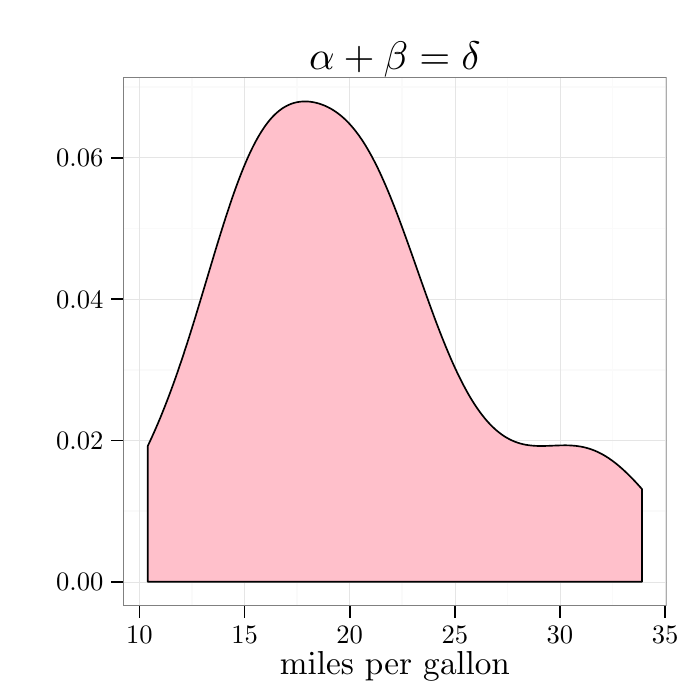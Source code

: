 % Created by tikzDevice version 0.8.1 on 2015-11-04 13:41:10
% !TEX encoding = UTF-8 Unicode
\documentclass{article}
\nonstopmode

\usepackage{tikz}

\usepackage[active,tightpage,psfixbb]{preview}

\PreviewEnvironment{pgfpicture}

\setlength\PreviewBorder{0pt}

\newcommand{\SweaveOpts}[1]{}  % do not interfere with LaTeX
\newcommand{\SweaveInput}[1]{} % because they are not real TeX commands
\newcommand{\Sexpr}[1]{}       % will only be parsed by R


\usepackage[colorlinks=true, linkcolor=blue, citecolor=blue, urlcolor=blue, linktocpage=true, breaklinks=true]{hyperref}
\usepackage[margin = 1in]{geometry}
\usepackage{varioref}  % adds page to references use \vref{} vs \ref{}
\usepackage{amsthm}
\newtheoremstyle{rcode}{1pt}{1pt}{}{}{\bfseries}{}{.5em}{}
\theoremstyle{rcode}
\newtheorem{rcode}{R Code}[section]
\newtheorem{GIT}{Git Example}[section]
% User Commands
\newcommand{\noind}{\setlength{\parindent}{0pt}}
\newcommand{\reind}{\setlength{\parindent}{15pt}}

\title{Using the \textbf{R Code} and {\bfseries{Git Example}} Environments with \textbf{knitr}}
\author{Alan's Modifications and Notes}


\begin{document}

\begin{tikzpicture}[x=1pt,y=1pt]
\definecolor{fillColor}{RGB}{255,255,255}
\path[use as bounding box,fill=fillColor,fill opacity=0.00] (0,0) rectangle (252.94,252.94);
\begin{scope}
\path[clip] (  0.00,  0.00) rectangle (252.94,252.94);
\definecolor{drawColor}{RGB}{255,255,255}
\definecolor{fillColor}{RGB}{255,255,255}

\path[draw=drawColor,line width= 0.6pt,line join=round,line cap=round,fill=fillColor] ( -0.00,  0.00) rectangle (252.95,252.95);
\end{scope}
\begin{scope}
\path[clip] ( 44.49, 34.03) rectangle (240.90,224.96);
\definecolor{fillColor}{RGB}{255,255,255}

\path[fill=fillColor] ( 44.49, 34.03) rectangle (240.90,224.96);
\definecolor{drawColor}{gray}{0.98}

\path[draw=drawColor,line width= 0.6pt,line join=round] ( 44.49, 68.25) --
	(240.90, 68.25);

\path[draw=drawColor,line width= 0.6pt,line join=round] ( 44.49,119.34) --
	(240.90,119.34);

\path[draw=drawColor,line width= 0.6pt,line join=round] ( 44.49,170.42) --
	(240.90,170.42);

\path[draw=drawColor,line width= 0.6pt,line join=round] ( 44.49,221.51) --
	(240.90,221.51);

\path[draw=drawColor,line width= 0.6pt,line join=round] ( 69.37, 34.03) --
	( 69.37,224.96);

\path[draw=drawColor,line width= 0.6pt,line join=round] (107.36, 34.03) --
	(107.36,224.96);

\path[draw=drawColor,line width= 0.6pt,line join=round] (145.35, 34.03) --
	(145.35,224.96);

\path[draw=drawColor,line width= 0.6pt,line join=round] (183.34, 34.03) --
	(183.34,224.96);

\path[draw=drawColor,line width= 0.6pt,line join=round] (221.33, 34.03) --
	(221.33,224.96);
\definecolor{drawColor}{gray}{0.90}

\path[draw=drawColor,line width= 0.2pt,line join=round] ( 44.49, 42.71) --
	(240.90, 42.71);

\path[draw=drawColor,line width= 0.2pt,line join=round] ( 44.49, 93.80) --
	(240.90, 93.80);

\path[draw=drawColor,line width= 0.2pt,line join=round] ( 44.49,144.88) --
	(240.90,144.88);

\path[draw=drawColor,line width= 0.2pt,line join=round] ( 44.49,195.96) --
	(240.90,195.96);

\path[draw=drawColor,line width= 0.2pt,line join=round] ( 50.37, 34.03) --
	( 50.37,224.96);

\path[draw=drawColor,line width= 0.2pt,line join=round] ( 88.37, 34.03) --
	( 88.37,224.96);

\path[draw=drawColor,line width= 0.2pt,line join=round] (126.36, 34.03) --
	(126.36,224.96);

\path[draw=drawColor,line width= 0.2pt,line join=round] (164.35, 34.03) --
	(164.35,224.96);

\path[draw=drawColor,line width= 0.2pt,line join=round] (202.34, 34.03) --
	(202.34,224.96);

\path[draw=drawColor,line width= 0.2pt,line join=round] (240.33, 34.03) --
	(240.33,224.96);
\definecolor{drawColor}{RGB}{0,0,0}
\definecolor{fillColor}{RGB}{255,192,203}

\path[draw=drawColor,line width= 0.6pt,line join=round,line cap=round,fill=fillColor] ( 53.41, 91.82) --
	( 53.76, 92.56) --
	( 54.11, 93.30) --
	( 54.46, 94.06) --
	( 54.81, 94.82) --
	( 55.16, 95.60) --
	( 55.51, 96.38) --
	( 55.86, 97.17) --
	( 56.21, 97.96) --
	( 56.56, 98.77) --
	( 56.91, 99.58) --
	( 57.26,100.40) --
	( 57.61,101.24) --
	( 57.96,102.07) --
	( 58.31,102.93) --
	( 58.65,103.78) --
	( 59.00,104.65) --
	( 59.35,105.53) --
	( 59.70,106.41) --
	( 60.05,107.31) --
	( 60.40,108.21) --
	( 60.75,109.13) --
	( 61.10,110.05) --
	( 61.45,110.98) --
	( 61.80,111.92) --
	( 62.15,112.87) --
	( 62.50,113.83) --
	( 62.85,114.80) --
	( 63.20,115.78) --
	( 63.55,116.77) --
	( 63.90,117.76) --
	( 64.25,118.77) --
	( 64.60,119.78) --
	( 64.94,120.80) --
	( 65.29,121.83) --
	( 65.64,122.87) --
	( 65.99,123.92) --
	( 66.34,124.97) --
	( 66.69,126.04) --
	( 67.04,127.11) --
	( 67.39,128.19) --
	( 67.74,129.27) --
	( 68.09,130.37) --
	( 68.44,131.47) --
	( 68.79,132.58) --
	( 69.14,133.69) --
	( 69.49,134.81) --
	( 69.84,135.93) --
	( 70.19,137.06) --
	( 70.54,138.20) --
	( 70.88,139.34) --
	( 71.23,140.48) --
	( 71.58,141.63) --
	( 71.93,142.79) --
	( 72.28,143.94) --
	( 72.63,145.10) --
	( 72.98,146.26) --
	( 73.33,147.43) --
	( 73.68,148.59) --
	( 74.03,149.76) --
	( 74.38,150.93) --
	( 74.73,152.09) --
	( 75.08,153.26) --
	( 75.43,154.43) --
	( 75.78,155.60) --
	( 76.13,156.76) --
	( 76.48,157.93) --
	( 76.83,159.09) --
	( 77.17,160.25) --
	( 77.52,161.41) --
	( 77.87,162.56) --
	( 78.22,163.71) --
	( 78.57,164.85) --
	( 78.92,165.99) --
	( 79.27,167.12) --
	( 79.62,168.25) --
	( 79.97,169.37) --
	( 80.32,170.48) --
	( 80.67,171.59) --
	( 81.02,172.69) --
	( 81.37,173.78) --
	( 81.72,174.86) --
	( 82.07,175.93) --
	( 82.42,177.00) --
	( 82.77,178.04) --
	( 83.11,179.09) --
	( 83.46,180.12) --
	( 83.81,181.14) --
	( 84.16,182.15) --
	( 84.51,183.15) --
	( 84.86,184.13) --
	( 85.21,185.10) --
	( 85.56,186.06) --
	( 85.91,187.00) --
	( 86.26,187.94) --
	( 86.61,188.85) --
	( 86.96,189.76) --
	( 87.31,190.65) --
	( 87.66,191.53) --
	( 88.01,192.38) --
	( 88.36,193.23) --
	( 88.71,194.05) --
	( 89.06,194.87) --
	( 89.40,195.67) --
	( 89.75,196.45) --
	( 90.10,197.22) --
	( 90.45,197.96) --
	( 90.80,198.70) --
	( 91.15,199.41) --
	( 91.50,200.12) --
	( 91.85,200.80) --
	( 92.20,201.47) --
	( 92.55,202.12) --
	( 92.90,202.76) --
	( 93.25,203.37) --
	( 93.60,203.98) --
	( 93.95,204.56) --
	( 94.30,205.13) --
	( 94.65,205.69) --
	( 95.00,206.22) --
	( 95.34,206.74) --
	( 95.69,207.24) --
	( 96.04,207.73) --
	( 96.39,208.20) --
	( 96.74,208.66) --
	( 97.09,209.10) --
	( 97.44,209.53) --
	( 97.79,209.94) --
	( 98.14,210.33) --
	( 98.49,210.71) --
	( 98.84,211.07) --
	( 99.19,211.43) --
	( 99.54,211.76) --
	( 99.89,212.09) --
	(100.24,212.39) --
	(100.59,212.69) --
	(100.94,212.97) --
	(101.29,213.23) --
	(101.63,213.49) --
	(101.98,213.73) --
	(102.33,213.96) --
	(102.68,214.17) --
	(103.03,214.38) --
	(103.38,214.57) --
	(103.73,214.76) --
	(104.08,214.92) --
	(104.43,215.08) --
	(104.78,215.23) --
	(105.13,215.37) --
	(105.48,215.49) --
	(105.83,215.61) --
	(106.18,215.72) --
	(106.53,215.81) --
	(106.88,215.90) --
	(107.23,215.98) --
	(107.57,216.05) --
	(107.92,216.10) --
	(108.27,216.16) --
	(108.62,216.20) --
	(108.97,216.23) --
	(109.32,216.26) --
	(109.67,216.27) --
	(110.02,216.28) --
	(110.37,216.28) --
	(110.72,216.28) --
	(111.07,216.26) --
	(111.42,216.24) --
	(111.77,216.21) --
	(112.12,216.17) --
	(112.47,216.12) --
	(112.82,216.07) --
	(113.17,216.01) --
	(113.52,215.95) --
	(113.86,215.87) --
	(114.21,215.79) --
	(114.56,215.70) --
	(114.91,215.61) --
	(115.26,215.51) --
	(115.61,215.39) --
	(115.96,215.28) --
	(116.31,215.15) --
	(116.66,215.02) --
	(117.01,214.88) --
	(117.36,214.74) --
	(117.71,214.58) --
	(118.06,214.42) --
	(118.41,214.26) --
	(118.76,214.08) --
	(119.11,213.90) --
	(119.46,213.70) --
	(119.81,213.51) --
	(120.15,213.29) --
	(120.50,213.08) --
	(120.85,212.85) --
	(121.20,212.62) --
	(121.55,212.38) --
	(121.90,212.13) --
	(122.25,211.87) --
	(122.60,211.60) --
	(122.95,211.33) --
	(123.30,211.04) --
	(123.65,210.74) --
	(124.00,210.43) --
	(124.35,210.12) --
	(124.70,209.79) --
	(125.05,209.46) --
	(125.40,209.11) --
	(125.75,208.76) --
	(126.09,208.39) --
	(126.44,208.01) --
	(126.79,207.62) --
	(127.14,207.22) --
	(127.49,206.82) --
	(127.84,206.39) --
	(128.19,205.96) --
	(128.54,205.52) --
	(128.89,205.06) --
	(129.24,204.59) --
	(129.59,204.12) --
	(129.94,203.63) --
	(130.29,203.12) --
	(130.64,202.61) --
	(130.99,202.08) --
	(131.34,201.55) --
	(131.69,201.00) --
	(132.04,200.44) --
	(132.38,199.86) --
	(132.73,199.28) --
	(133.08,198.67) --
	(133.43,198.07) --
	(133.78,197.44) --
	(134.13,196.81) --
	(134.48,196.16) --
	(134.83,195.50) --
	(135.18,194.83) --
	(135.53,194.15) --
	(135.88,193.45) --
	(136.23,192.74) --
	(136.58,192.03) --
	(136.93,191.30) --
	(137.28,190.56) --
	(137.63,189.80) --
	(137.98,189.04) --
	(138.32,188.26) --
	(138.67,187.48) --
	(139.02,186.68) --
	(139.37,185.88) --
	(139.72,185.06) --
	(140.07,184.23) --
	(140.42,183.40) --
	(140.77,182.55) --
	(141.12,181.70) --
	(141.47,180.83) --
	(141.82,179.96) --
	(142.17,179.07) --
	(142.52,178.18) --
	(142.87,177.28) --
	(143.22,176.38) --
	(143.57,175.46) --
	(143.92,174.54) --
	(144.27,173.61) --
	(144.61,172.68) --
	(144.96,171.74) --
	(145.31,170.79) --
	(145.66,169.84) --
	(146.01,168.88) --
	(146.36,167.92) --
	(146.71,166.95) --
	(147.06,165.98) --
	(147.41,165.01) --
	(147.76,164.03) --
	(148.11,163.05) --
	(148.46,162.06) --
	(148.81,161.08) --
	(149.16,160.09) --
	(149.51,159.10) --
	(149.86,158.10) --
	(150.21,157.11) --
	(150.55,156.12) --
	(150.90,155.13) --
	(151.25,154.13) --
	(151.60,153.14) --
	(151.95,152.15) --
	(152.30,151.16) --
	(152.65,150.17) --
	(153.00,149.19) --
	(153.35,148.20) --
	(153.70,147.22) --
	(154.05,146.24) --
	(154.40,145.27) --
	(154.75,144.30) --
	(155.10,143.33) --
	(155.45,142.37) --
	(155.80,141.41) --
	(156.15,140.46) --
	(156.50,139.51) --
	(156.84,138.57) --
	(157.19,137.63) --
	(157.54,136.70) --
	(157.89,135.77) --
	(158.24,134.86) --
	(158.59,133.95) --
	(158.94,133.04) --
	(159.29,132.15) --
	(159.64,131.26) --
	(159.99,130.38) --
	(160.34,129.51) --
	(160.69,128.65) --
	(161.04,127.79) --
	(161.39,126.94) --
	(161.74,126.10) --
	(162.09,125.28) --
	(162.44,124.46) --
	(162.78,123.65) --
	(163.13,122.85) --
	(163.48,122.06) --
	(163.83,121.28) --
	(164.18,120.51) --
	(164.53,119.75) --
	(164.88,119.00) --
	(165.23,118.26) --
	(165.58,117.53) --
	(165.93,116.81) --
	(166.28,116.10) --
	(166.63,115.41) --
	(166.98,114.72) --
	(167.33,114.04) --
	(167.68,113.38) --
	(168.03,112.73) --
	(168.38,112.08) --
	(168.73,111.45) --
	(169.07,110.83) --
	(169.42,110.22) --
	(169.77,109.62) --
	(170.12,109.03) --
	(170.47,108.46) --
	(170.82,107.89) --
	(171.17,107.34) --
	(171.52,106.80) --
	(171.87,106.27) --
	(172.22,105.75) --
	(172.57,105.23) --
	(172.92,104.74) --
	(173.27,104.25) --
	(173.62,103.77) --
	(173.97,103.31) --
	(174.32,102.85) --
	(174.67,102.41) --
	(175.01,101.98) --
	(175.36,101.55) --
	(175.71,101.14) --
	(176.06,100.74) --
	(176.41,100.35) --
	(176.76, 99.97) --
	(177.11, 99.60) --
	(177.46, 99.24) --
	(177.81, 98.88) --
	(178.16, 98.55) --
	(178.51, 98.22) --
	(178.86, 97.90) --
	(179.21, 97.59) --
	(179.56, 97.29) --
	(179.91, 97.00) --
	(180.26, 96.72) --
	(180.61, 96.45) --
	(180.96, 96.18) --
	(181.30, 95.93) --
	(181.65, 95.68) --
	(182.00, 95.45) --
	(182.35, 95.22) --
	(182.70, 95.01) --
	(183.05, 94.80) --
	(183.40, 94.60) --
	(183.75, 94.41) --
	(184.10, 94.22) --
	(184.45, 94.05) --
	(184.80, 93.88) --
	(185.15, 93.72) --
	(185.50, 93.56) --
	(185.85, 93.42) --
	(186.20, 93.28) --
	(186.55, 93.15) --
	(186.90, 93.03) --
	(187.25, 92.91) --
	(187.59, 92.81) --
	(187.94, 92.70) --
	(188.29, 92.61) --
	(188.64, 92.52) --
	(188.99, 92.43) --
	(189.34, 92.35) --
	(189.69, 92.28) --
	(190.04, 92.22) --
	(190.39, 92.16) --
	(190.74, 92.10) --
	(191.09, 92.05) --
	(191.44, 92.01) --
	(191.79, 91.97) --
	(192.14, 91.93) --
	(192.49, 91.90) --
	(192.84, 91.87) --
	(193.19, 91.85) --
	(193.53, 91.83) --
	(193.88, 91.81) --
	(194.23, 91.80) --
	(194.58, 91.79) --
	(194.93, 91.78) --
	(195.28, 91.78) --
	(195.63, 91.78) --
	(195.98, 91.78) --
	(196.33, 91.78) --
	(196.68, 91.79) --
	(197.03, 91.80) --
	(197.38, 91.81) --
	(197.73, 91.82) --
	(198.08, 91.83) --
	(198.43, 91.84) --
	(198.78, 91.86) --
	(199.13, 91.87) --
	(199.48, 91.89) --
	(199.82, 91.90) --
	(200.17, 91.92) --
	(200.52, 91.93) --
	(200.87, 91.94) --
	(201.22, 91.96) --
	(201.57, 91.97) --
	(201.92, 91.98) --
	(202.27, 91.99) --
	(202.62, 92.00) --
	(202.97, 92.01) --
	(203.32, 92.01) --
	(203.67, 92.02) --
	(204.02, 92.02) --
	(204.37, 92.02) --
	(204.72, 92.02) --
	(205.07, 92.01) --
	(205.42, 92.00) --
	(205.76, 91.99) --
	(206.11, 91.97) --
	(206.46, 91.95) --
	(206.81, 91.93) --
	(207.16, 91.90) --
	(207.51, 91.87) --
	(207.86, 91.84) --
	(208.21, 91.80) --
	(208.56, 91.76) --
	(208.91, 91.71) --
	(209.26, 91.66) --
	(209.61, 91.60) --
	(209.96, 91.54) --
	(210.31, 91.47) --
	(210.66, 91.40) --
	(211.01, 91.33) --
	(211.36, 91.24) --
	(211.71, 91.16) --
	(212.05, 91.06) --
	(212.40, 90.96) --
	(212.75, 90.86) --
	(213.10, 90.75) --
	(213.45, 90.63) --
	(213.80, 90.51) --
	(214.15, 90.38) --
	(214.50, 90.25) --
	(214.85, 90.11) --
	(215.20, 89.97) --
	(215.55, 89.81) --
	(215.90, 89.66) --
	(216.25, 89.49) --
	(216.60, 89.32) --
	(216.95, 89.14) --
	(217.30, 88.96) --
	(217.65, 88.77) --
	(217.99, 88.58) --
	(218.34, 88.38) --
	(218.69, 88.17) --
	(219.04, 87.95) --
	(219.39, 87.73) --
	(219.74, 87.51) --
	(220.09, 87.27) --
	(220.44, 87.03) --
	(220.79, 86.79) --
	(221.14, 86.54) --
	(221.49, 86.28) --
	(221.84, 86.02) --
	(222.19, 85.75) --
	(222.54, 85.47) --
	(222.89, 85.20) --
	(223.24, 84.91) --
	(223.59, 84.62) --
	(223.94, 84.32) --
	(224.28, 84.02) --
	(224.63, 83.71) --
	(224.98, 83.40) --
	(225.33, 83.08) --
	(225.68, 82.76) --
	(226.03, 82.43) --
	(226.38, 82.09) --
	(226.73, 81.76) --
	(227.08, 81.42) --
	(227.43, 81.07) --
	(227.78, 80.72) --
	(228.13, 80.37) --
	(228.48, 80.01) --
	(228.83, 79.64) --
	(229.18, 79.28) --
	(229.53, 78.91) --
	(229.88, 78.53) --
	(230.22, 78.16) --
	(230.57, 77.78) --
	(230.92, 77.39) --
	(231.27, 77.01) --
	(231.62, 76.62) --
	(231.97, 76.23) --
	(231.97, 42.71) --
	(231.62, 42.71) --
	(231.27, 42.71) --
	(230.92, 42.71) --
	(230.57, 42.71) --
	(230.22, 42.71) --
	(229.88, 42.71) --
	(229.53, 42.71) --
	(229.18, 42.71) --
	(228.83, 42.71) --
	(228.48, 42.71) --
	(228.13, 42.71) --
	(227.78, 42.71) --
	(227.43, 42.71) --
	(227.08, 42.71) --
	(226.73, 42.71) --
	(226.38, 42.71) --
	(226.03, 42.71) --
	(225.68, 42.71) --
	(225.33, 42.71) --
	(224.98, 42.71) --
	(224.63, 42.71) --
	(224.28, 42.71) --
	(223.94, 42.71) --
	(223.59, 42.71) --
	(223.24, 42.71) --
	(222.89, 42.71) --
	(222.54, 42.71) --
	(222.19, 42.71) --
	(221.84, 42.71) --
	(221.49, 42.71) --
	(221.14, 42.71) --
	(220.79, 42.71) --
	(220.44, 42.71) --
	(220.09, 42.71) --
	(219.74, 42.71) --
	(219.39, 42.71) --
	(219.04, 42.71) --
	(218.69, 42.71) --
	(218.34, 42.71) --
	(217.99, 42.71) --
	(217.65, 42.71) --
	(217.30, 42.71) --
	(216.95, 42.71) --
	(216.60, 42.71) --
	(216.25, 42.71) --
	(215.90, 42.71) --
	(215.55, 42.71) --
	(215.20, 42.71) --
	(214.85, 42.71) --
	(214.50, 42.71) --
	(214.15, 42.71) --
	(213.80, 42.71) --
	(213.45, 42.71) --
	(213.10, 42.71) --
	(212.75, 42.71) --
	(212.40, 42.71) --
	(212.05, 42.71) --
	(211.71, 42.71) --
	(211.36, 42.71) --
	(211.01, 42.71) --
	(210.66, 42.71) --
	(210.31, 42.71) --
	(209.96, 42.71) --
	(209.61, 42.71) --
	(209.26, 42.71) --
	(208.91, 42.71) --
	(208.56, 42.71) --
	(208.21, 42.71) --
	(207.86, 42.71) --
	(207.51, 42.71) --
	(207.16, 42.71) --
	(206.81, 42.71) --
	(206.46, 42.71) --
	(206.11, 42.71) --
	(205.76, 42.71) --
	(205.42, 42.71) --
	(205.07, 42.71) --
	(204.72, 42.71) --
	(204.37, 42.71) --
	(204.02, 42.71) --
	(203.67, 42.71) --
	(203.32, 42.71) --
	(202.97, 42.71) --
	(202.62, 42.71) --
	(202.27, 42.71) --
	(201.92, 42.71) --
	(201.57, 42.71) --
	(201.22, 42.71) --
	(200.87, 42.71) --
	(200.52, 42.71) --
	(200.17, 42.71) --
	(199.82, 42.71) --
	(199.48, 42.71) --
	(199.13, 42.71) --
	(198.78, 42.71) --
	(198.43, 42.71) --
	(198.08, 42.71) --
	(197.73, 42.71) --
	(197.38, 42.71) --
	(197.03, 42.71) --
	(196.68, 42.71) --
	(196.33, 42.71) --
	(195.98, 42.71) --
	(195.63, 42.71) --
	(195.28, 42.71) --
	(194.93, 42.71) --
	(194.58, 42.71) --
	(194.23, 42.71) --
	(193.88, 42.71) --
	(193.53, 42.71) --
	(193.19, 42.71) --
	(192.84, 42.71) --
	(192.49, 42.71) --
	(192.14, 42.71) --
	(191.79, 42.71) --
	(191.44, 42.71) --
	(191.09, 42.71) --
	(190.74, 42.71) --
	(190.39, 42.71) --
	(190.04, 42.71) --
	(189.69, 42.71) --
	(189.34, 42.71) --
	(188.99, 42.71) --
	(188.64, 42.71) --
	(188.29, 42.71) --
	(187.94, 42.71) --
	(187.59, 42.71) --
	(187.25, 42.71) --
	(186.90, 42.71) --
	(186.55, 42.71) --
	(186.20, 42.71) --
	(185.85, 42.71) --
	(185.50, 42.71) --
	(185.15, 42.71) --
	(184.80, 42.71) --
	(184.45, 42.71) --
	(184.10, 42.71) --
	(183.75, 42.71) --
	(183.40, 42.71) --
	(183.05, 42.71) --
	(182.70, 42.71) --
	(182.35, 42.71) --
	(182.00, 42.71) --
	(181.65, 42.71) --
	(181.30, 42.71) --
	(180.96, 42.71) --
	(180.61, 42.71) --
	(180.26, 42.71) --
	(179.91, 42.71) --
	(179.56, 42.71) --
	(179.21, 42.71) --
	(178.86, 42.71) --
	(178.51, 42.71) --
	(178.16, 42.71) --
	(177.81, 42.71) --
	(177.46, 42.71) --
	(177.11, 42.71) --
	(176.76, 42.71) --
	(176.41, 42.71) --
	(176.06, 42.71) --
	(175.71, 42.71) --
	(175.36, 42.71) --
	(175.01, 42.71) --
	(174.67, 42.71) --
	(174.32, 42.71) --
	(173.97, 42.71) --
	(173.62, 42.71) --
	(173.27, 42.71) --
	(172.92, 42.71) --
	(172.57, 42.71) --
	(172.22, 42.71) --
	(171.87, 42.71) --
	(171.52, 42.71) --
	(171.17, 42.71) --
	(170.82, 42.71) --
	(170.47, 42.71) --
	(170.12, 42.71) --
	(169.77, 42.71) --
	(169.42, 42.71) --
	(169.07, 42.71) --
	(168.73, 42.71) --
	(168.38, 42.71) --
	(168.03, 42.71) --
	(167.68, 42.71) --
	(167.33, 42.71) --
	(166.98, 42.71) --
	(166.63, 42.71) --
	(166.28, 42.71) --
	(165.93, 42.71) --
	(165.58, 42.71) --
	(165.23, 42.71) --
	(164.88, 42.71) --
	(164.53, 42.71) --
	(164.18, 42.71) --
	(163.83, 42.71) --
	(163.48, 42.71) --
	(163.13, 42.71) --
	(162.78, 42.71) --
	(162.44, 42.71) --
	(162.09, 42.71) --
	(161.74, 42.71) --
	(161.39, 42.71) --
	(161.04, 42.71) --
	(160.69, 42.71) --
	(160.34, 42.71) --
	(159.99, 42.71) --
	(159.64, 42.71) --
	(159.29, 42.71) --
	(158.94, 42.71) --
	(158.59, 42.71) --
	(158.24, 42.71) --
	(157.89, 42.71) --
	(157.54, 42.71) --
	(157.19, 42.71) --
	(156.84, 42.71) --
	(156.50, 42.71) --
	(156.15, 42.71) --
	(155.80, 42.71) --
	(155.45, 42.71) --
	(155.10, 42.71) --
	(154.75, 42.71) --
	(154.40, 42.71) --
	(154.05, 42.71) --
	(153.70, 42.71) --
	(153.35, 42.71) --
	(153.00, 42.71) --
	(152.65, 42.71) --
	(152.30, 42.71) --
	(151.95, 42.71) --
	(151.60, 42.71) --
	(151.25, 42.71) --
	(150.90, 42.71) --
	(150.55, 42.71) --
	(150.21, 42.71) --
	(149.86, 42.71) --
	(149.51, 42.71) --
	(149.16, 42.71) --
	(148.81, 42.71) --
	(148.46, 42.71) --
	(148.11, 42.71) --
	(147.76, 42.71) --
	(147.41, 42.71) --
	(147.06, 42.71) --
	(146.71, 42.71) --
	(146.36, 42.71) --
	(146.01, 42.71) --
	(145.66, 42.71) --
	(145.31, 42.71) --
	(144.96, 42.71) --
	(144.61, 42.71) --
	(144.27, 42.71) --
	(143.92, 42.71) --
	(143.57, 42.71) --
	(143.22, 42.71) --
	(142.87, 42.71) --
	(142.52, 42.71) --
	(142.17, 42.71) --
	(141.82, 42.71) --
	(141.47, 42.71) --
	(141.12, 42.71) --
	(140.77, 42.71) --
	(140.42, 42.71) --
	(140.07, 42.71) --
	(139.72, 42.71) --
	(139.37, 42.71) --
	(139.02, 42.71) --
	(138.67, 42.71) --
	(138.32, 42.71) --
	(137.98, 42.71) --
	(137.63, 42.71) --
	(137.28, 42.71) --
	(136.93, 42.71) --
	(136.58, 42.71) --
	(136.23, 42.71) --
	(135.88, 42.71) --
	(135.53, 42.71) --
	(135.18, 42.71) --
	(134.83, 42.71) --
	(134.48, 42.71) --
	(134.13, 42.71) --
	(133.78, 42.71) --
	(133.43, 42.71) --
	(133.08, 42.71) --
	(132.73, 42.71) --
	(132.38, 42.71) --
	(132.04, 42.71) --
	(131.69, 42.71) --
	(131.34, 42.71) --
	(130.99, 42.71) --
	(130.64, 42.71) --
	(130.29, 42.71) --
	(129.94, 42.71) --
	(129.59, 42.71) --
	(129.24, 42.71) --
	(128.89, 42.71) --
	(128.54, 42.71) --
	(128.19, 42.71) --
	(127.84, 42.71) --
	(127.49, 42.71) --
	(127.14, 42.71) --
	(126.79, 42.71) --
	(126.44, 42.71) --
	(126.09, 42.71) --
	(125.75, 42.71) --
	(125.40, 42.71) --
	(125.05, 42.71) --
	(124.70, 42.71) --
	(124.35, 42.71) --
	(124.00, 42.71) --
	(123.65, 42.71) --
	(123.30, 42.71) --
	(122.95, 42.71) --
	(122.60, 42.71) --
	(122.25, 42.71) --
	(121.90, 42.71) --
	(121.55, 42.71) --
	(121.20, 42.71) --
	(120.85, 42.71) --
	(120.50, 42.71) --
	(120.15, 42.71) --
	(119.81, 42.71) --
	(119.46, 42.71) --
	(119.11, 42.71) --
	(118.76, 42.71) --
	(118.41, 42.71) --
	(118.06, 42.71) --
	(117.71, 42.71) --
	(117.36, 42.71) --
	(117.01, 42.71) --
	(116.66, 42.71) --
	(116.31, 42.71) --
	(115.96, 42.71) --
	(115.61, 42.71) --
	(115.26, 42.71) --
	(114.91, 42.71) --
	(114.56, 42.71) --
	(114.21, 42.71) --
	(113.86, 42.71) --
	(113.52, 42.71) --
	(113.17, 42.71) --
	(112.82, 42.71) --
	(112.47, 42.71) --
	(112.12, 42.71) --
	(111.77, 42.71) --
	(111.42, 42.71) --
	(111.07, 42.71) --
	(110.72, 42.71) --
	(110.37, 42.71) --
	(110.02, 42.71) --
	(109.67, 42.71) --
	(109.32, 42.71) --
	(108.97, 42.71) --
	(108.62, 42.71) --
	(108.27, 42.71) --
	(107.92, 42.71) --
	(107.57, 42.71) --
	(107.23, 42.71) --
	(106.88, 42.71) --
	(106.53, 42.71) --
	(106.18, 42.71) --
	(105.83, 42.71) --
	(105.48, 42.71) --
	(105.13, 42.71) --
	(104.78, 42.71) --
	(104.43, 42.71) --
	(104.08, 42.71) --
	(103.73, 42.71) --
	(103.38, 42.71) --
	(103.03, 42.71) --
	(102.68, 42.71) --
	(102.33, 42.71) --
	(101.98, 42.71) --
	(101.63, 42.71) --
	(101.29, 42.71) --
	(100.94, 42.71) --
	(100.59, 42.71) --
	(100.24, 42.71) --
	( 99.89, 42.71) --
	( 99.54, 42.71) --
	( 99.19, 42.71) --
	( 98.84, 42.71) --
	( 98.49, 42.71) --
	( 98.14, 42.71) --
	( 97.79, 42.71) --
	( 97.44, 42.71) --
	( 97.09, 42.71) --
	( 96.74, 42.71) --
	( 96.39, 42.71) --
	( 96.04, 42.71) --
	( 95.69, 42.71) --
	( 95.34, 42.71) --
	( 95.00, 42.71) --
	( 94.65, 42.71) --
	( 94.30, 42.71) --
	( 93.95, 42.71) --
	( 93.60, 42.71) --
	( 93.25, 42.71) --
	( 92.90, 42.71) --
	( 92.55, 42.71) --
	( 92.20, 42.71) --
	( 91.85, 42.71) --
	( 91.50, 42.71) --
	( 91.15, 42.71) --
	( 90.80, 42.71) --
	( 90.45, 42.71) --
	( 90.10, 42.71) --
	( 89.75, 42.71) --
	( 89.40, 42.71) --
	( 89.06, 42.71) --
	( 88.71, 42.71) --
	( 88.36, 42.71) --
	( 88.01, 42.71) --
	( 87.66, 42.71) --
	( 87.31, 42.71) --
	( 86.96, 42.71) --
	( 86.61, 42.71) --
	( 86.26, 42.71) --
	( 85.91, 42.71) --
	( 85.56, 42.71) --
	( 85.21, 42.71) --
	( 84.86, 42.71) --
	( 84.51, 42.71) --
	( 84.16, 42.71) --
	( 83.81, 42.71) --
	( 83.46, 42.71) --
	( 83.11, 42.71) --
	( 82.77, 42.71) --
	( 82.42, 42.71) --
	( 82.07, 42.71) --
	( 81.72, 42.71) --
	( 81.37, 42.71) --
	( 81.02, 42.71) --
	( 80.67, 42.71) --
	( 80.32, 42.71) --
	( 79.97, 42.71) --
	( 79.62, 42.71) --
	( 79.27, 42.71) --
	( 78.92, 42.71) --
	( 78.57, 42.71) --
	( 78.22, 42.71) --
	( 77.87, 42.71) --
	( 77.52, 42.71) --
	( 77.17, 42.71) --
	( 76.83, 42.71) --
	( 76.48, 42.71) --
	( 76.13, 42.71) --
	( 75.78, 42.71) --
	( 75.43, 42.71) --
	( 75.08, 42.71) --
	( 74.73, 42.71) --
	( 74.38, 42.71) --
	( 74.03, 42.71) --
	( 73.68, 42.71) --
	( 73.33, 42.71) --
	( 72.98, 42.71) --
	( 72.63, 42.71) --
	( 72.28, 42.71) --
	( 71.93, 42.71) --
	( 71.58, 42.71) --
	( 71.23, 42.71) --
	( 70.88, 42.71) --
	( 70.54, 42.71) --
	( 70.19, 42.71) --
	( 69.84, 42.71) --
	( 69.49, 42.71) --
	( 69.14, 42.71) --
	( 68.79, 42.71) --
	( 68.44, 42.71) --
	( 68.09, 42.71) --
	( 67.74, 42.71) --
	( 67.39, 42.71) --
	( 67.04, 42.71) --
	( 66.69, 42.71) --
	( 66.34, 42.71) --
	( 65.99, 42.71) --
	( 65.64, 42.71) --
	( 65.29, 42.71) --
	( 64.94, 42.71) --
	( 64.60, 42.71) --
	( 64.25, 42.71) --
	( 63.90, 42.71) --
	( 63.55, 42.71) --
	( 63.20, 42.71) --
	( 62.85, 42.71) --
	( 62.50, 42.71) --
	( 62.15, 42.71) --
	( 61.80, 42.71) --
	( 61.45, 42.71) --
	( 61.10, 42.71) --
	( 60.75, 42.71) --
	( 60.40, 42.71) --
	( 60.05, 42.71) --
	( 59.70, 42.71) --
	( 59.35, 42.71) --
	( 59.00, 42.71) --
	( 58.65, 42.71) --
	( 58.31, 42.71) --
	( 57.96, 42.71) --
	( 57.61, 42.71) --
	( 57.26, 42.71) --
	( 56.91, 42.71) --
	( 56.56, 42.71) --
	( 56.21, 42.71) --
	( 55.86, 42.71) --
	( 55.51, 42.71) --
	( 55.16, 42.71) --
	( 54.81, 42.71) --
	( 54.46, 42.71) --
	( 54.11, 42.71) --
	( 53.76, 42.71) --
	( 53.41, 42.71) --
	cycle;
\definecolor{drawColor}{gray}{0.50}

\path[draw=drawColor,line width= 0.6pt,line join=round,line cap=round] ( 44.49, 34.03) rectangle (240.90,224.96);
\end{scope}
\begin{scope}
\path[clip] (  0.00,  0.00) rectangle (252.94,252.94);
\definecolor{drawColor}{RGB}{0,0,0}

\node[text=drawColor,anchor=base east,inner sep=0pt, outer sep=0pt, scale=  0.96] at ( 37.37, 39.41) {0.00};

\node[text=drawColor,anchor=base east,inner sep=0pt, outer sep=0pt, scale=  0.96] at ( 37.37, 90.49) {0.02};

\node[text=drawColor,anchor=base east,inner sep=0pt, outer sep=0pt, scale=  0.96] at ( 37.37,141.58) {0.04};

\node[text=drawColor,anchor=base east,inner sep=0pt, outer sep=0pt, scale=  0.96] at ( 37.37,192.66) {0.06};
\end{scope}
\begin{scope}
\path[clip] (  0.00,  0.00) rectangle (252.94,252.94);
\definecolor{drawColor}{RGB}{0,0,0}

\path[draw=drawColor,line width= 0.6pt,line join=round] ( 40.22, 42.71) --
	( 44.49, 42.71);

\path[draw=drawColor,line width= 0.6pt,line join=round] ( 40.22, 93.80) --
	( 44.49, 93.80);

\path[draw=drawColor,line width= 0.6pt,line join=round] ( 40.22,144.88) --
	( 44.49,144.88);

\path[draw=drawColor,line width= 0.6pt,line join=round] ( 40.22,195.96) --
	( 44.49,195.96);
\end{scope}
\begin{scope}
\path[clip] (  0.00,  0.00) rectangle (252.94,252.94);
\definecolor{drawColor}{RGB}{0,0,0}

\path[draw=drawColor,line width= 0.6pt,line join=round] ( 50.37, 29.77) --
	( 50.37, 34.03);

\path[draw=drawColor,line width= 0.6pt,line join=round] ( 88.37, 29.77) --
	( 88.37, 34.03);

\path[draw=drawColor,line width= 0.6pt,line join=round] (126.36, 29.77) --
	(126.36, 34.03);

\path[draw=drawColor,line width= 0.6pt,line join=round] (164.35, 29.77) --
	(164.35, 34.03);

\path[draw=drawColor,line width= 0.6pt,line join=round] (202.34, 29.77) --
	(202.34, 34.03);

\path[draw=drawColor,line width= 0.6pt,line join=round] (240.33, 29.77) --
	(240.33, 34.03);
\end{scope}
\begin{scope}
\path[clip] (  0.00,  0.00) rectangle (252.94,252.94);
\definecolor{drawColor}{RGB}{0,0,0}

\node[text=drawColor,anchor=base,inner sep=0pt, outer sep=0pt, scale=  0.96] at ( 50.37, 20.31) {10};

\node[text=drawColor,anchor=base,inner sep=0pt, outer sep=0pt, scale=  0.96] at ( 88.37, 20.31) {15};

\node[text=drawColor,anchor=base,inner sep=0pt, outer sep=0pt, scale=  0.96] at (126.36, 20.31) {20};

\node[text=drawColor,anchor=base,inner sep=0pt, outer sep=0pt, scale=  0.96] at (164.35, 20.31) {25};

\node[text=drawColor,anchor=base,inner sep=0pt, outer sep=0pt, scale=  0.96] at (202.34, 20.31) {30};

\node[text=drawColor,anchor=base,inner sep=0pt, outer sep=0pt, scale=  0.96] at (240.33, 20.31) {35};
\end{scope}
\begin{scope}
\path[clip] (  0.00,  0.00) rectangle (252.94,252.94);
\definecolor{drawColor}{RGB}{0,0,0}

\node[text=drawColor,anchor=base,inner sep=0pt, outer sep=0pt, scale=  1.20] at (142.69,  9.03) {miles per gallon};
\end{scope}
\begin{scope}
\path[clip] (  0.00,  0.00) rectangle (252.94,252.94);
\definecolor{drawColor}{RGB}{0,0,0}

\node[text=drawColor,anchor=base,inner sep=0pt, outer sep=0pt, scale=  1.44] at (142.69,227.97) {$\alpha + \beta = \delta$};
\end{scope}
\end{tikzpicture}

\end{document}
